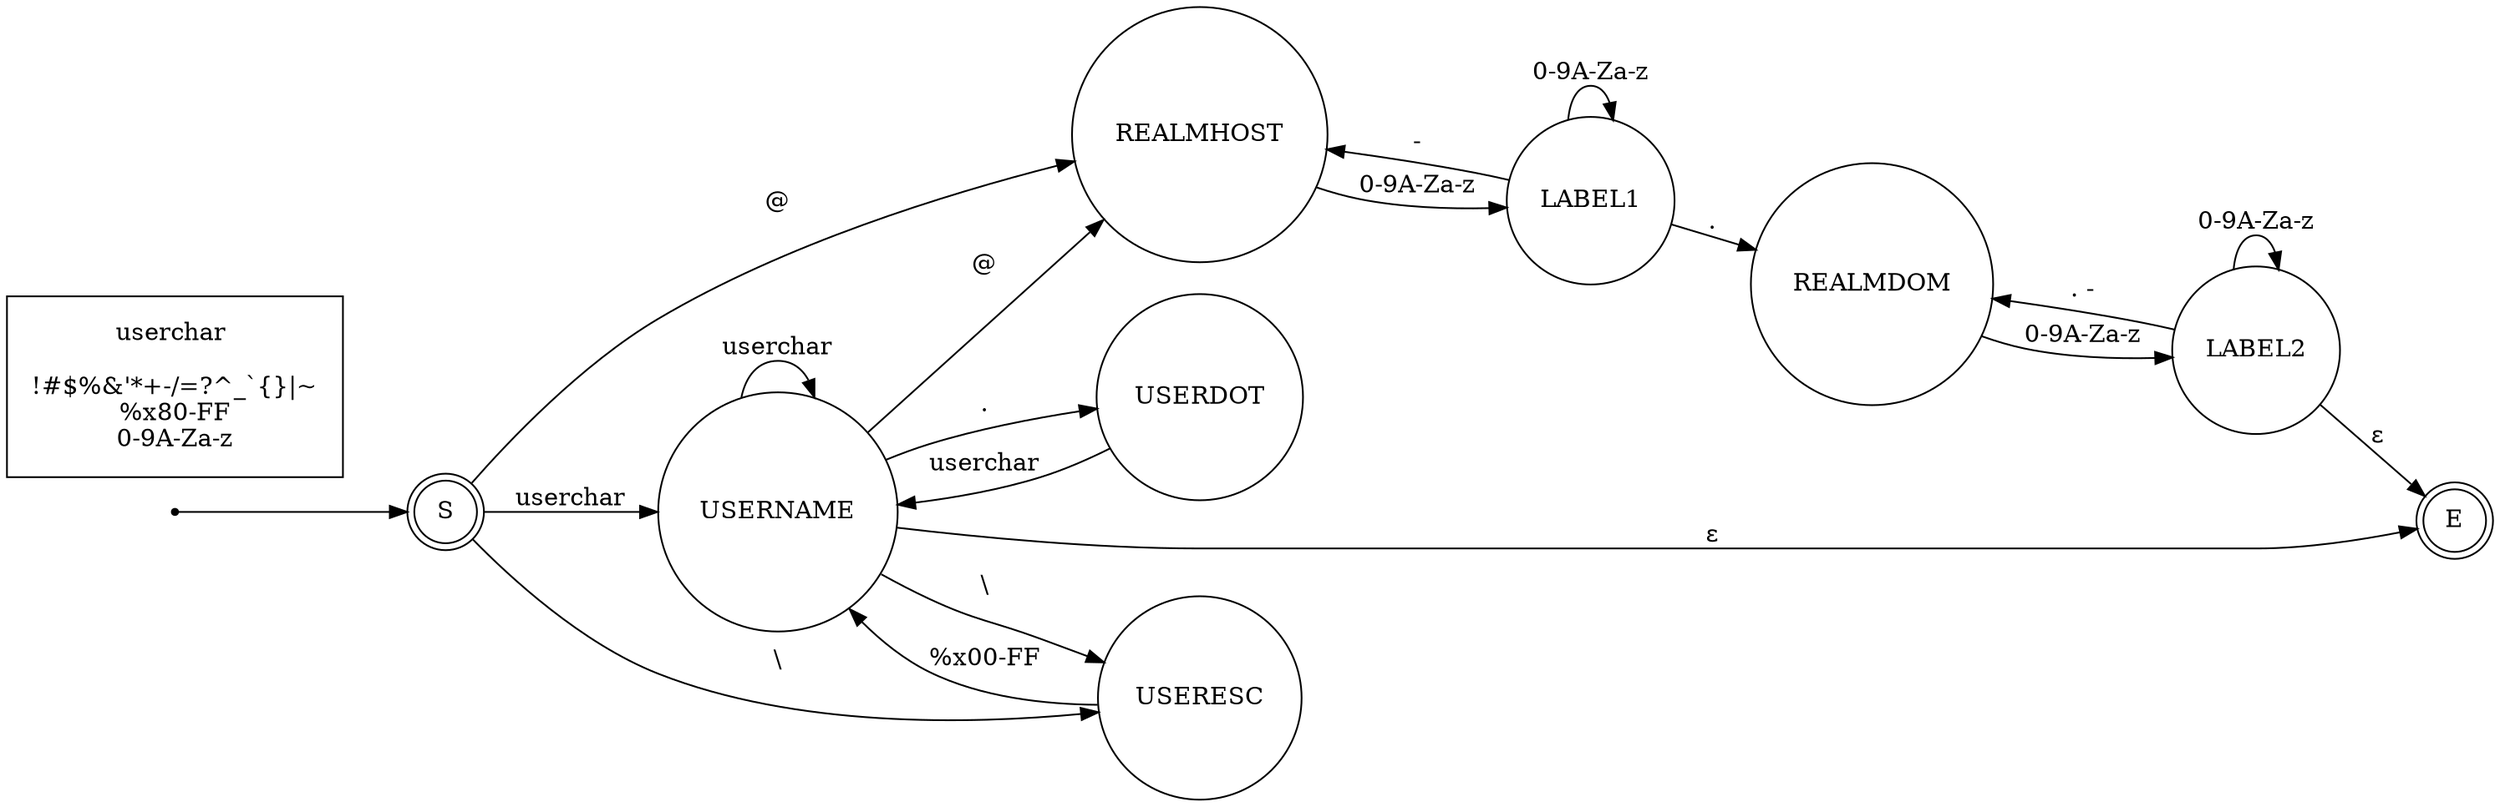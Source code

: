 digraph finite_state_machine {
	rankdir=LR
	node [shape = doublecircle];
		S;
		E;

	node [shape = point ];
		qi

	node [shape = circle];
		qi	-> S;

		/* First do realm. */
		S	-> REALMHOST [ label = "@" ];
		REALMHOST	-> LABEL1 [ label = "0-9A-Za-z" ];
		LABEL1	-> LABEL1 [ label = "0-9A-Za-z" ];
		LABEL1	-> REALMHOST [ label = "-" ];
		LABEL1	-> REALMDOM [ label = "." ];
		REALMDOM	-> LABEL2 [ label = "0-9A-Za-z" ];
		LABEL2	-> LABEL2 [ label = "0-9A-Za-z" ];
		LABEL2	-> REALMDOM [ label = ". -" ];
		LABEL2	-> E [ label = "&epsilon;" ];

		/* Then username. */
		S	-> USERNAME [ label = "userchar" ];
		S	-> USERESC [ label = "\\" ];
		USERNAME	-> USERNAME [ label = "userchar" ];
		USERNAME	-> USERESC [ label = "\\" ];
		USERESC	-> USERNAME [ label = "%x00-FF" ];
		USERNAME	-> USERDOT [ label = "." ];
		USERDOT	-> USERNAME [ label = "userchar" ];
		USERNAME	-> REALMHOST [ label = "@" ];
		USERNAME	-> E [ label = "&epsilon;" ];

	node[ shape=box, margin="0.2,0.2" ];
		userchar[ label = "userchar \n\n!#$%&'*+-/=?^_`{}|~\n%x80-FF\n0-9A-Za-z" ];
}
